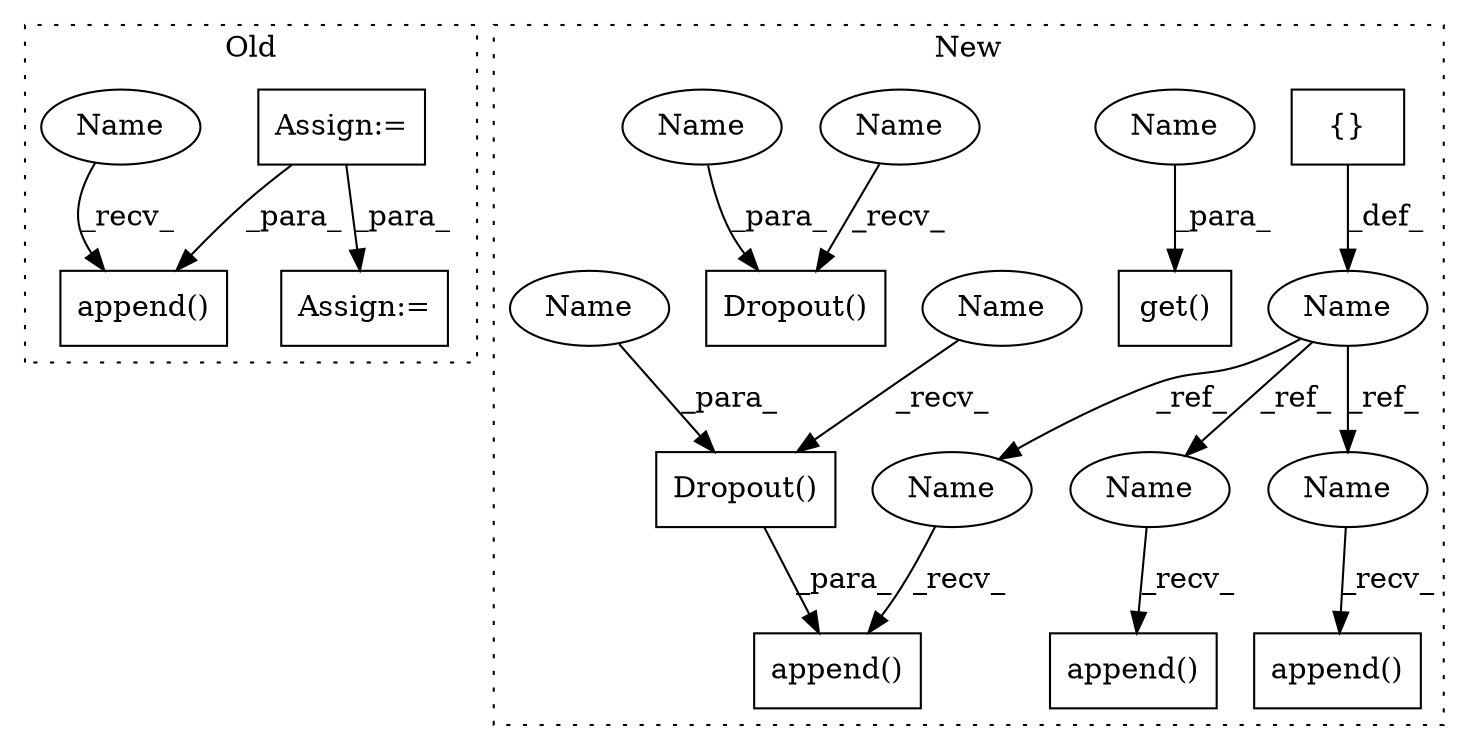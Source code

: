 digraph G {
subgraph cluster0 {
1 [label="append()" a="75" s="1288,1307" l="14,1" shape="box"];
3 [label="Assign:=" a="68" s="760" l="3" shape="box"];
4 [label="Assign:=" a="68" s="833" l="3" shape="box"];
18 [label="Name" a="87" s="1288" l="6" shape="ellipse"];
label = "Old";
style="dotted";
}
subgraph cluster1 {
2 [label="Dropout()" a="75" s="973,991" l="11,1" shape="box"];
5 [label="get()" a="75" s="927,946" l="16,1" shape="box"];
6 [label="append()" a="75" s="700,901" l="12,1" shape="box"];
7 [label="{}" a="59" s="603,603" l="2,1" shape="box"];
8 [label="append()" a="75" s="614,645" l="12,1" shape="box"];
9 [label="Name" a="87" s="596" l="4" shape="ellipse"];
10 [label="Dropout()" a="75" s="626,644" l="11,1" shape="box"];
11 [label="append()" a="75" s="1032,1191" l="12,1" shape="box"];
12 [label="Name" a="87" s="943" l="3" shape="ellipse"];
13 [label="Name" a="87" s="614" l="4" shape="ellipse"];
14 [label="Name" a="87" s="1032" l="4" shape="ellipse"];
15 [label="Name" a="87" s="700" l="4" shape="ellipse"];
16 [label="Name" a="87" s="973" l="2" shape="ellipse"];
17 [label="Name" a="87" s="626" l="2" shape="ellipse"];
19 [label="Name" a="87" s="984" l="7" shape="ellipse"];
20 [label="Name" a="87" s="637" l="7" shape="ellipse"];
label = "New";
style="dotted";
}
3 -> 4 [label="_para_"];
3 -> 1 [label="_para_"];
7 -> 9 [label="_def_"];
9 -> 15 [label="_ref_"];
9 -> 14 [label="_ref_"];
9 -> 13 [label="_ref_"];
10 -> 8 [label="_para_"];
12 -> 5 [label="_para_"];
13 -> 8 [label="_recv_"];
14 -> 11 [label="_recv_"];
15 -> 6 [label="_recv_"];
16 -> 2 [label="_recv_"];
17 -> 10 [label="_recv_"];
18 -> 1 [label="_recv_"];
19 -> 2 [label="_para_"];
20 -> 10 [label="_para_"];
}